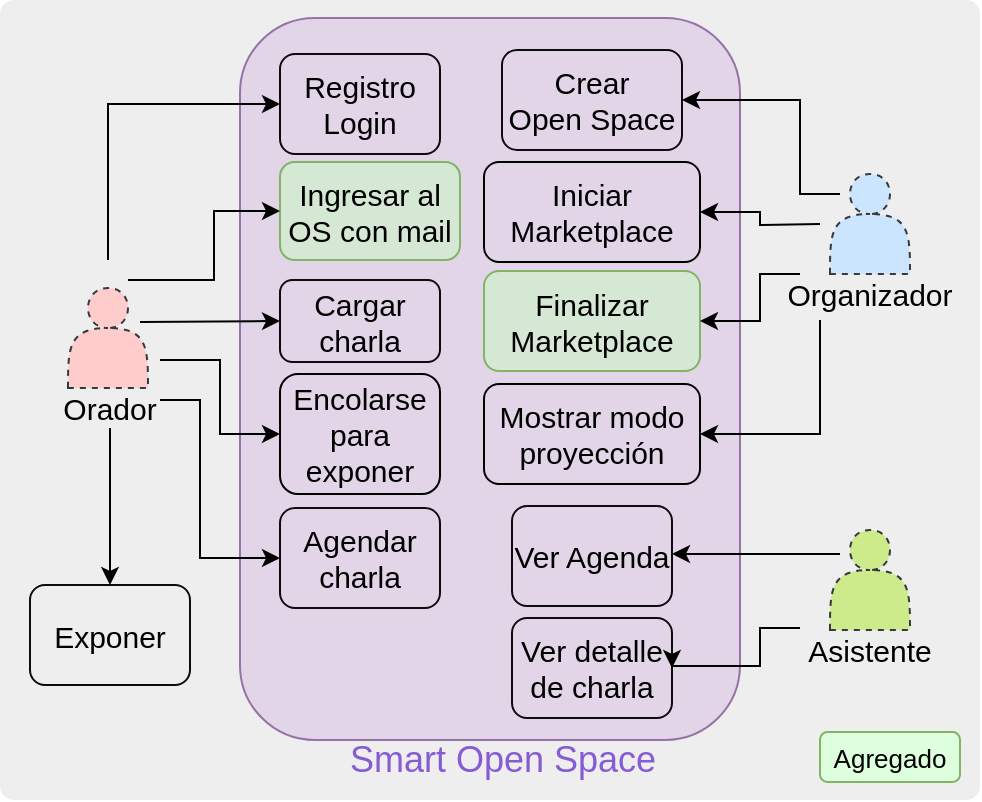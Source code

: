 <mxfile version="12.2.3" type="device" pages="1"><diagram id="50GnY4uoyUKIiMKMn4lD" name="Page-1"><mxGraphModel dx="1024" dy="531" grid="1" gridSize="10" guides="1" tooltips="1" connect="1" arrows="1" fold="1" page="1" pageScale="1" pageWidth="827" pageHeight="1169" math="0" shadow="0"><root><mxCell id="0"/><mxCell id="1" parent="0"/><mxCell id="Tz1uTeMFmKhcYr1bEMr9-132" value="" style="rounded=1;whiteSpace=wrap;html=1;absoluteArcSize=1;arcSize=14;strokeWidth=2;shadow=0;glass=0;labelBackgroundColor=none;fillColor=#eeeeee;fontSize=15;align=center;strokeColor=none;" parent="1" vertex="1"><mxGeometry x="160" y="100" width="490" height="400" as="geometry"/></mxCell><mxCell id="T_-mdl0i9TVX-whk49PD-9" value="" style="rounded=1;whiteSpace=wrap;html=1;fillColor=#e1d5e7;strokeColor=#9673a6;" parent="1" vertex="1"><mxGeometry x="280" y="109" width="250" height="361" as="geometry"/></mxCell><mxCell id="Tz1uTeMFmKhcYr1bEMr9-72" value="" style="group" parent="1" vertex="1" connectable="0"><mxGeometry x="550" y="177" width="90" height="80" as="geometry"/></mxCell><mxCell id="Tz1uTeMFmKhcYr1bEMr9-69" value="" style="shape=actor;whiteSpace=wrap;html=1;rounded=0;shadow=0;glass=0;dashed=1;labelBackgroundColor=none;strokeColor=#36393d;strokeWidth=1;fillColor=#cce5ff;fontSize=15;align=center;" parent="Tz1uTeMFmKhcYr1bEMr9-72" vertex="1"><mxGeometry x="25" y="10" width="40" height="50" as="geometry"/></mxCell><mxCell id="Tz1uTeMFmKhcYr1bEMr9-70" value="Organizador" style="text;html=1;strokeColor=none;fillColor=none;align=center;verticalAlign=middle;whiteSpace=wrap;rounded=0;shadow=0;glass=0;dashed=1;labelBackgroundColor=none;fontSize=15;" parent="Tz1uTeMFmKhcYr1bEMr9-72" vertex="1"><mxGeometry y="60" width="90" height="20" as="geometry"/></mxCell><mxCell id="Tz1uTeMFmKhcYr1bEMr9-73" value="" style="group" parent="1" vertex="1" connectable="0"><mxGeometry x="170" y="214" width="90" height="80" as="geometry"/></mxCell><mxCell id="Tz1uTeMFmKhcYr1bEMr9-74" value="" style="shape=actor;whiteSpace=wrap;html=1;rounded=0;shadow=0;glass=0;dashed=1;labelBackgroundColor=none;strokeColor=#36393d;strokeWidth=1;fillColor=#ffcccc;fontSize=15;align=center;" parent="Tz1uTeMFmKhcYr1bEMr9-73" vertex="1"><mxGeometry x="24" y="30" width="40" height="50" as="geometry"/></mxCell><mxCell id="Tz1uTeMFmKhcYr1bEMr9-75" value="Orador" style="text;html=1;strokeColor=none;fillColor=none;align=center;verticalAlign=middle;whiteSpace=wrap;rounded=0;shadow=0;glass=0;dashed=1;labelBackgroundColor=none;fontSize=15;" parent="Tz1uTeMFmKhcYr1bEMr9-73" vertex="1"><mxGeometry x="15" y="80" width="60" height="20" as="geometry"/></mxCell><mxCell id="Tz1uTeMFmKhcYr1bEMr9-76" value="" style="group" parent="1" vertex="1" connectable="0"><mxGeometry x="550" y="355" width="90" height="80" as="geometry"/></mxCell><mxCell id="Tz1uTeMFmKhcYr1bEMr9-77" value="" style="shape=actor;whiteSpace=wrap;html=1;rounded=0;shadow=0;glass=0;dashed=1;labelBackgroundColor=none;strokeColor=#36393d;strokeWidth=1;fillColor=#cdeb8b;fontSize=15;align=center;" parent="Tz1uTeMFmKhcYr1bEMr9-76" vertex="1"><mxGeometry x="25" y="10" width="40" height="50" as="geometry"/></mxCell><mxCell id="Tz1uTeMFmKhcYr1bEMr9-78" value="Asistente" style="text;html=1;strokeColor=none;fillColor=none;align=center;verticalAlign=middle;whiteSpace=wrap;rounded=0;shadow=0;glass=0;dashed=1;labelBackgroundColor=none;fontSize=15;" parent="Tz1uTeMFmKhcYr1bEMr9-76" vertex="1"><mxGeometry y="60" width="90" height="20" as="geometry"/></mxCell><mxCell id="Tz1uTeMFmKhcYr1bEMr9-83" value="Registro&lt;br&gt;Login" style="shape=ext;rounded=1;html=1;whiteSpace=wrap;shadow=0;glass=0;labelBackgroundColor=none;strokeColor=#0D0C0C;strokeWidth=1;fillColor=none;gradientColor=none;fontSize=15;align=center;" parent="1" vertex="1"><mxGeometry x="300" y="127" width="80" height="50" as="geometry"/></mxCell><mxCell id="Tz1uTeMFmKhcYr1bEMr9-84" value="Cargar&lt;br&gt;charla" style="shape=ext;rounded=1;html=1;whiteSpace=wrap;shadow=0;glass=0;labelBackgroundColor=none;strokeColor=#0D0C0C;strokeWidth=1;fillColor=none;gradientColor=none;fontSize=15;align=center;" parent="1" vertex="1"><mxGeometry x="300" y="240" width="80" height="41" as="geometry"/></mxCell><mxCell id="Tz1uTeMFmKhcYr1bEMr9-86" value="Exponer" style="shape=ext;rounded=1;html=1;whiteSpace=wrap;shadow=0;glass=0;labelBackgroundColor=none;strokeColor=#0D0C0C;strokeWidth=1;fillColor=none;gradientColor=none;fontSize=15;align=center;" parent="1" vertex="1"><mxGeometry x="175" y="392.5" width="80" height="50" as="geometry"/></mxCell><mxCell id="Tz1uTeMFmKhcYr1bEMr9-87" value="Agendar&lt;br&gt;charla" style="shape=ext;rounded=1;html=1;whiteSpace=wrap;shadow=0;glass=0;labelBackgroundColor=none;strokeColor=#0D0C0C;strokeWidth=1;fillColor=none;gradientColor=none;fontSize=15;align=center;" parent="1" vertex="1"><mxGeometry x="300" y="354" width="80" height="50" as="geometry"/></mxCell><mxCell id="Tz1uTeMFmKhcYr1bEMr9-88" value="Ver Agenda" style="shape=ext;rounded=1;html=1;whiteSpace=wrap;shadow=0;glass=0;labelBackgroundColor=none;strokeColor=#0D0C0C;strokeWidth=1;fillColor=none;gradientColor=none;fontSize=15;align=center;" parent="1" vertex="1"><mxGeometry x="416" y="353" width="80" height="50" as="geometry"/></mxCell><mxCell id="Tz1uTeMFmKhcYr1bEMr9-89" value="Ver detalle de charla" style="shape=ext;rounded=1;html=1;whiteSpace=wrap;shadow=0;glass=0;labelBackgroundColor=none;strokeColor=#0D0C0C;strokeWidth=1;fillColor=none;gradientColor=none;fontSize=15;align=center;" parent="1" vertex="1"><mxGeometry x="416" y="409" width="80" height="50" as="geometry"/></mxCell><mxCell id="Tz1uTeMFmKhcYr1bEMr9-90" value="Crear&lt;br&gt;Open Space" style="shape=ext;rounded=1;html=1;whiteSpace=wrap;shadow=0;glass=0;labelBackgroundColor=none;strokeColor=#0D0C0C;strokeWidth=1;fillColor=none;gradientColor=none;fontSize=15;align=center;" parent="1" vertex="1"><mxGeometry x="411" y="125" width="90" height="50" as="geometry"/></mxCell><mxCell id="T_-mdl0i9TVX-whk49PD-2" style="edgeStyle=orthogonalEdgeStyle;rounded=0;orthogonalLoop=1;jettySize=auto;html=1;entryX=1;entryY=0.5;entryDx=0;entryDy=0;" parent="1" target="Tz1uTeMFmKhcYr1bEMr9-90" edge="1"><mxGeometry relative="1" as="geometry"><mxPoint x="580" y="197" as="sourcePoint"/><Array as="points"><mxPoint x="560" y="197"/><mxPoint x="560" y="150"/></Array></mxGeometry></mxCell><mxCell id="T_-mdl0i9TVX-whk49PD-3" style="edgeStyle=orthogonalEdgeStyle;rounded=0;orthogonalLoop=1;jettySize=auto;html=1;exitX=0.5;exitY=1;exitDx=0;exitDy=0;" parent="1" source="Tz1uTeMFmKhcYr1bEMr9-75" target="Tz1uTeMFmKhcYr1bEMr9-86" edge="1"><mxGeometry relative="1" as="geometry"/></mxCell><mxCell id="T_-mdl0i9TVX-whk49PD-10" value="Smart Open Space" style="text;html=1;strokeColor=none;fillColor=none;align=center;verticalAlign=middle;whiteSpace=wrap;rounded=0;fontColor=#865cd6;fontSize=18;" parent="1" vertex="1"><mxGeometry x="325.5" y="470" width="171" height="20" as="geometry"/></mxCell><mxCell id="pqihKy4MeB8-PZnCgYZf-1" value="Iniciar Marketplace" style="shape=ext;rounded=1;html=1;whiteSpace=wrap;shadow=0;glass=0;labelBackgroundColor=none;strokeWidth=1;fillColor=none;fontSize=15;align=center;" parent="1" vertex="1"><mxGeometry x="402" y="181" width="108" height="50" as="geometry"/></mxCell><mxCell id="pqihKy4MeB8-PZnCgYZf-2" value="Encolarse&lt;br&gt;para exponer" style="shape=ext;rounded=1;html=1;whiteSpace=wrap;shadow=0;glass=0;labelBackgroundColor=none;strokeWidth=1;fillColor=none;fontSize=15;align=center;" parent="1" vertex="1"><mxGeometry x="300" y="287" width="80" height="60" as="geometry"/></mxCell><mxCell id="pqihKy4MeB8-PZnCgYZf-3" value="Mostrar modo proyección" style="shape=ext;rounded=1;html=1;whiteSpace=wrap;shadow=0;glass=0;labelBackgroundColor=none;strokeWidth=1;fillColor=none;fontSize=15;align=center;" parent="1" vertex="1"><mxGeometry x="402" y="292" width="108" height="50" as="geometry"/></mxCell><mxCell id="pqihKy4MeB8-PZnCgYZf-4" style="edgeStyle=orthogonalEdgeStyle;rounded=0;orthogonalLoop=1;jettySize=auto;html=1;" parent="1" target="Tz1uTeMFmKhcYr1bEMr9-88" edge="1"><mxGeometry relative="1" as="geometry"><mxPoint x="580" y="377" as="sourcePoint"/><Array as="points"><mxPoint x="570" y="377"/><mxPoint x="570" y="377"/></Array></mxGeometry></mxCell><mxCell id="pqihKy4MeB8-PZnCgYZf-5" style="edgeStyle=orthogonalEdgeStyle;rounded=0;orthogonalLoop=1;jettySize=auto;html=1;entryX=1;entryY=0.5;entryDx=0;entryDy=0;" parent="1" target="Tz1uTeMFmKhcYr1bEMr9-89" edge="1"><mxGeometry relative="1" as="geometry"><mxPoint x="560" y="414" as="sourcePoint"/><Array as="points"><mxPoint x="540" y="414"/><mxPoint x="540" y="433"/></Array></mxGeometry></mxCell><mxCell id="pqihKy4MeB8-PZnCgYZf-6" style="edgeStyle=orthogonalEdgeStyle;rounded=0;orthogonalLoop=1;jettySize=auto;html=1;entryX=1;entryY=0.5;entryDx=0;entryDy=0;" parent="1" target="pqihKy4MeB8-PZnCgYZf-1" edge="1"><mxGeometry relative="1" as="geometry"><mxPoint x="570" y="212" as="sourcePoint"/></mxGeometry></mxCell><mxCell id="pqihKy4MeB8-PZnCgYZf-7" style="edgeStyle=orthogonalEdgeStyle;rounded=0;orthogonalLoop=1;jettySize=auto;html=1;entryX=1;entryY=0.5;entryDx=0;entryDy=0;" parent="1" target="pqihKy4MeB8-PZnCgYZf-3" edge="1"><mxGeometry relative="1" as="geometry"><mxPoint x="570" y="260" as="sourcePoint"/><Array as="points"><mxPoint x="570" y="317"/></Array></mxGeometry></mxCell><mxCell id="pqihKy4MeB8-PZnCgYZf-8" value="Agregado" style="shape=ext;rounded=1;html=1;whiteSpace=wrap;shadow=0;glass=0;labelBackgroundColor=none;strokeColor=#82b366;strokeWidth=1;fillColor=#DEFFDE;fontSize=13;align=center;" parent="1" vertex="1"><mxGeometry x="570" y="466" width="70" height="25" as="geometry"/></mxCell><mxCell id="pqihKy4MeB8-PZnCgYZf-9" style="edgeStyle=orthogonalEdgeStyle;rounded=0;orthogonalLoop=1;jettySize=auto;html=1;entryX=0;entryY=0.5;entryDx=0;entryDy=0;fontSize=13;" parent="1" target="Tz1uTeMFmKhcYr1bEMr9-83" edge="1"><mxGeometry relative="1" as="geometry"><mxPoint x="214" y="230" as="sourcePoint"/><Array as="points"><mxPoint x="214" y="152"/></Array></mxGeometry></mxCell><mxCell id="pqihKy4MeB8-PZnCgYZf-10" style="edgeStyle=orthogonalEdgeStyle;rounded=0;orthogonalLoop=1;jettySize=auto;html=1;entryX=0;entryY=0.5;entryDx=0;entryDy=0;fontSize=13;" parent="1" target="Tz1uTeMFmKhcYr1bEMr9-84" edge="1"><mxGeometry relative="1" as="geometry"><mxPoint x="230" y="261" as="sourcePoint"/><Array as="points"><mxPoint x="230" y="261"/></Array></mxGeometry></mxCell><mxCell id="pqihKy4MeB8-PZnCgYZf-11" style="edgeStyle=orthogonalEdgeStyle;rounded=0;orthogonalLoop=1;jettySize=auto;html=1;entryX=0;entryY=0.5;entryDx=0;entryDy=0;fontSize=13;" parent="1" target="pqihKy4MeB8-PZnCgYZf-2" edge="1"><mxGeometry relative="1" as="geometry"><mxPoint x="240" y="280" as="sourcePoint"/><Array as="points"><mxPoint x="240" y="280"/><mxPoint x="270" y="280"/><mxPoint x="270" y="317"/></Array></mxGeometry></mxCell><mxCell id="pqihKy4MeB8-PZnCgYZf-12" style="edgeStyle=orthogonalEdgeStyle;rounded=0;orthogonalLoop=1;jettySize=auto;html=1;entryX=0;entryY=0.5;entryDx=0;entryDy=0;fontSize=13;" parent="1" target="Tz1uTeMFmKhcYr1bEMr9-87" edge="1"><mxGeometry relative="1" as="geometry"><mxPoint x="240" y="300" as="sourcePoint"/><Array as="points"><mxPoint x="240" y="300"/><mxPoint x="260" y="300"/><mxPoint x="260" y="379"/></Array></mxGeometry></mxCell><mxCell id="Pf3kMNEIb1es1eWzaRMs-1" value="Ingresar al OS con mail" style="shape=ext;rounded=1;html=1;whiteSpace=wrap;shadow=0;glass=0;labelBackgroundColor=none;strokeColor=#82b366;strokeWidth=1;fillColor=#d5e8d4;fontSize=15;align=center;" vertex="1" parent="1"><mxGeometry x="300" y="181" width="90" height="49" as="geometry"/></mxCell><mxCell id="Pf3kMNEIb1es1eWzaRMs-4" style="edgeStyle=orthogonalEdgeStyle;rounded=0;orthogonalLoop=1;jettySize=auto;html=1;entryX=0;entryY=0.5;entryDx=0;entryDy=0;" edge="1" parent="1" target="Pf3kMNEIb1es1eWzaRMs-1"><mxGeometry relative="1" as="geometry"><mxPoint x="224" y="240" as="sourcePoint"/><Array as="points"><mxPoint x="224" y="240"/><mxPoint x="267" y="240"/><mxPoint x="267" y="206"/></Array></mxGeometry></mxCell><mxCell id="Pf3kMNEIb1es1eWzaRMs-5" value="Finalizar&lt;br&gt;Marketplace" style="shape=ext;rounded=1;html=1;whiteSpace=wrap;shadow=0;glass=0;labelBackgroundColor=none;strokeWidth=1;fillColor=#d5e8d4;fontSize=15;align=center;strokeColor=#82b366;" vertex="1" parent="1"><mxGeometry x="402" y="235.5" width="108" height="50" as="geometry"/></mxCell><mxCell id="Pf3kMNEIb1es1eWzaRMs-6" style="edgeStyle=orthogonalEdgeStyle;rounded=0;orthogonalLoop=1;jettySize=auto;html=1;entryX=1;entryY=0.5;entryDx=0;entryDy=0;" edge="1" parent="1" target="Pf3kMNEIb1es1eWzaRMs-5"><mxGeometry relative="1" as="geometry"><mxPoint x="560" y="237" as="sourcePoint"/><Array as="points"><mxPoint x="540" y="237"/><mxPoint x="540" y="261"/></Array></mxGeometry></mxCell></root></mxGraphModel></diagram></mxfile>